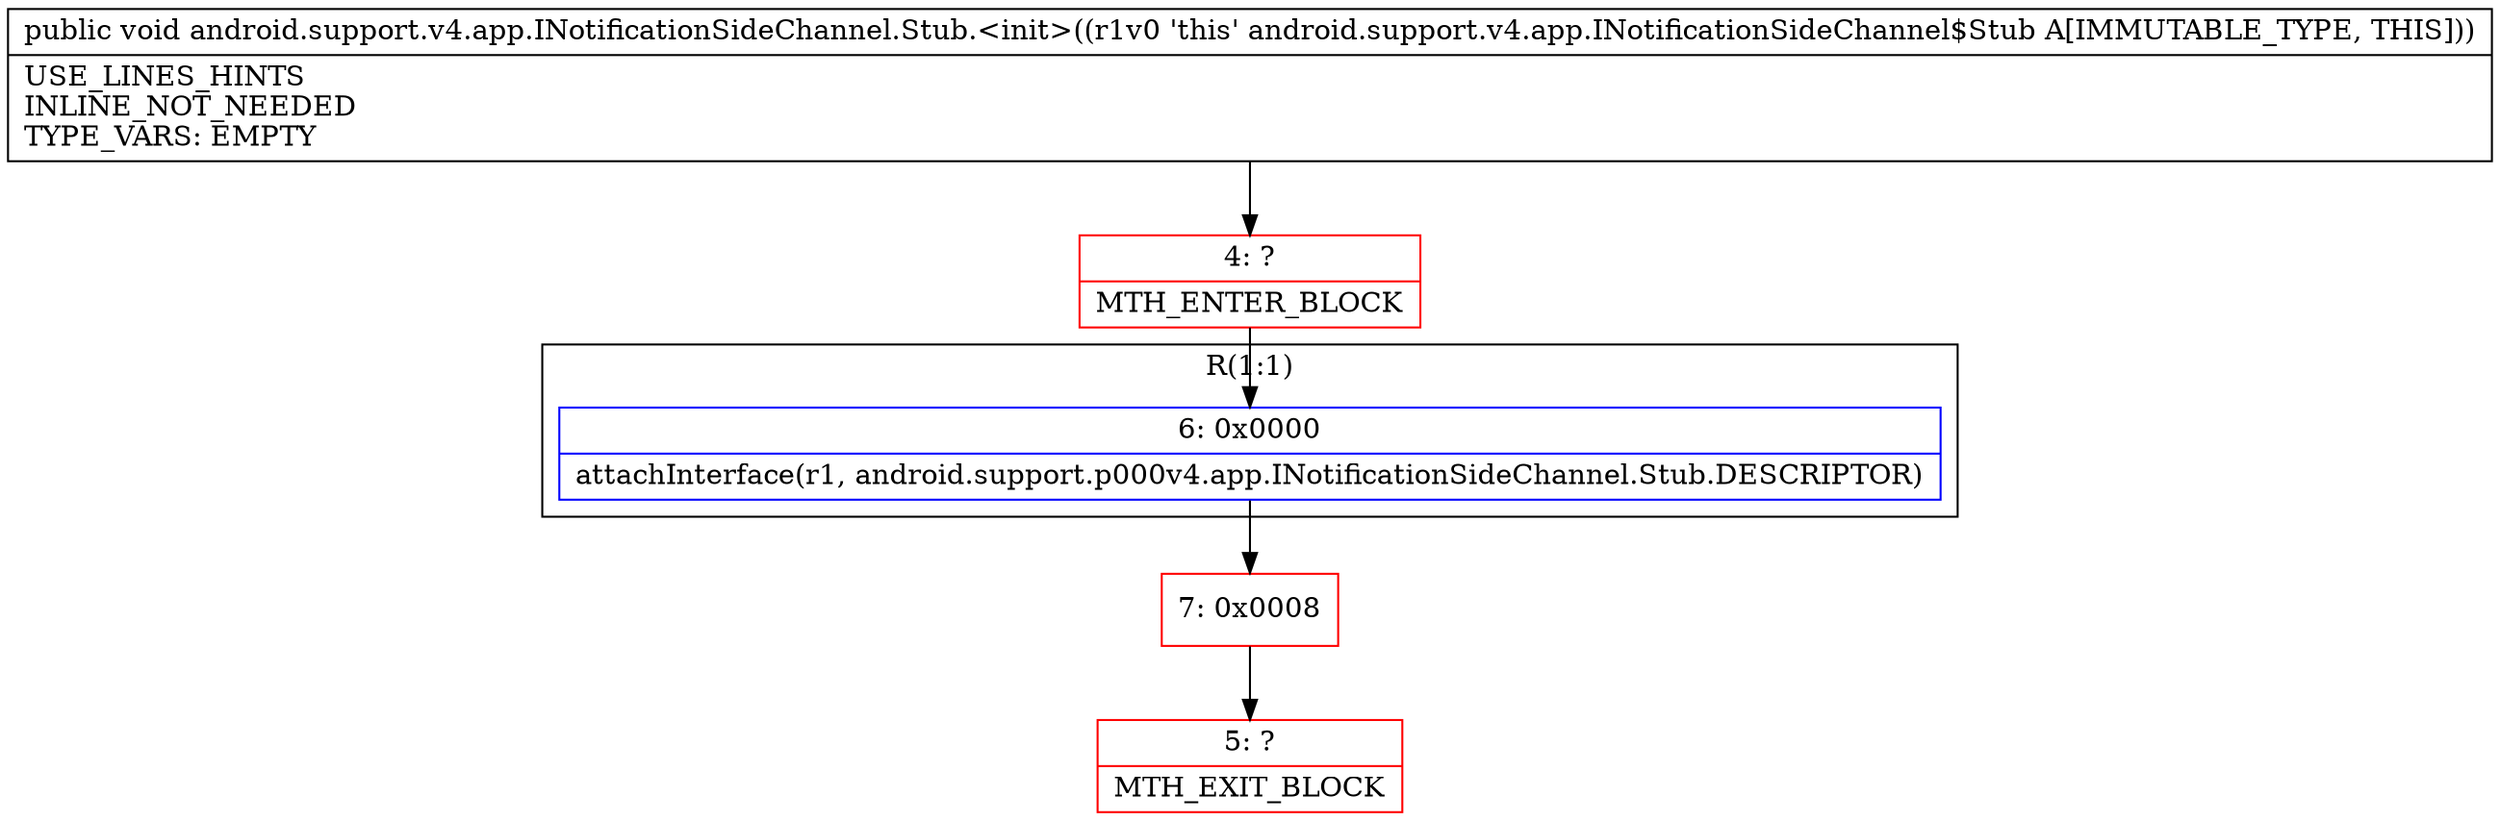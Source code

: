 digraph "CFG forandroid.support.v4.app.INotificationSideChannel.Stub.\<init\>()V" {
subgraph cluster_Region_1086572025 {
label = "R(1:1)";
node [shape=record,color=blue];
Node_6 [shape=record,label="{6\:\ 0x0000|attachInterface(r1, android.support.p000v4.app.INotificationSideChannel.Stub.DESCRIPTOR)\l}"];
}
Node_4 [shape=record,color=red,label="{4\:\ ?|MTH_ENTER_BLOCK\l}"];
Node_7 [shape=record,color=red,label="{7\:\ 0x0008}"];
Node_5 [shape=record,color=red,label="{5\:\ ?|MTH_EXIT_BLOCK\l}"];
MethodNode[shape=record,label="{public void android.support.v4.app.INotificationSideChannel.Stub.\<init\>((r1v0 'this' android.support.v4.app.INotificationSideChannel$Stub A[IMMUTABLE_TYPE, THIS]))  | USE_LINES_HINTS\lINLINE_NOT_NEEDED\lTYPE_VARS: EMPTY\l}"];
MethodNode -> Node_4;Node_6 -> Node_7;
Node_4 -> Node_6;
Node_7 -> Node_5;
}

